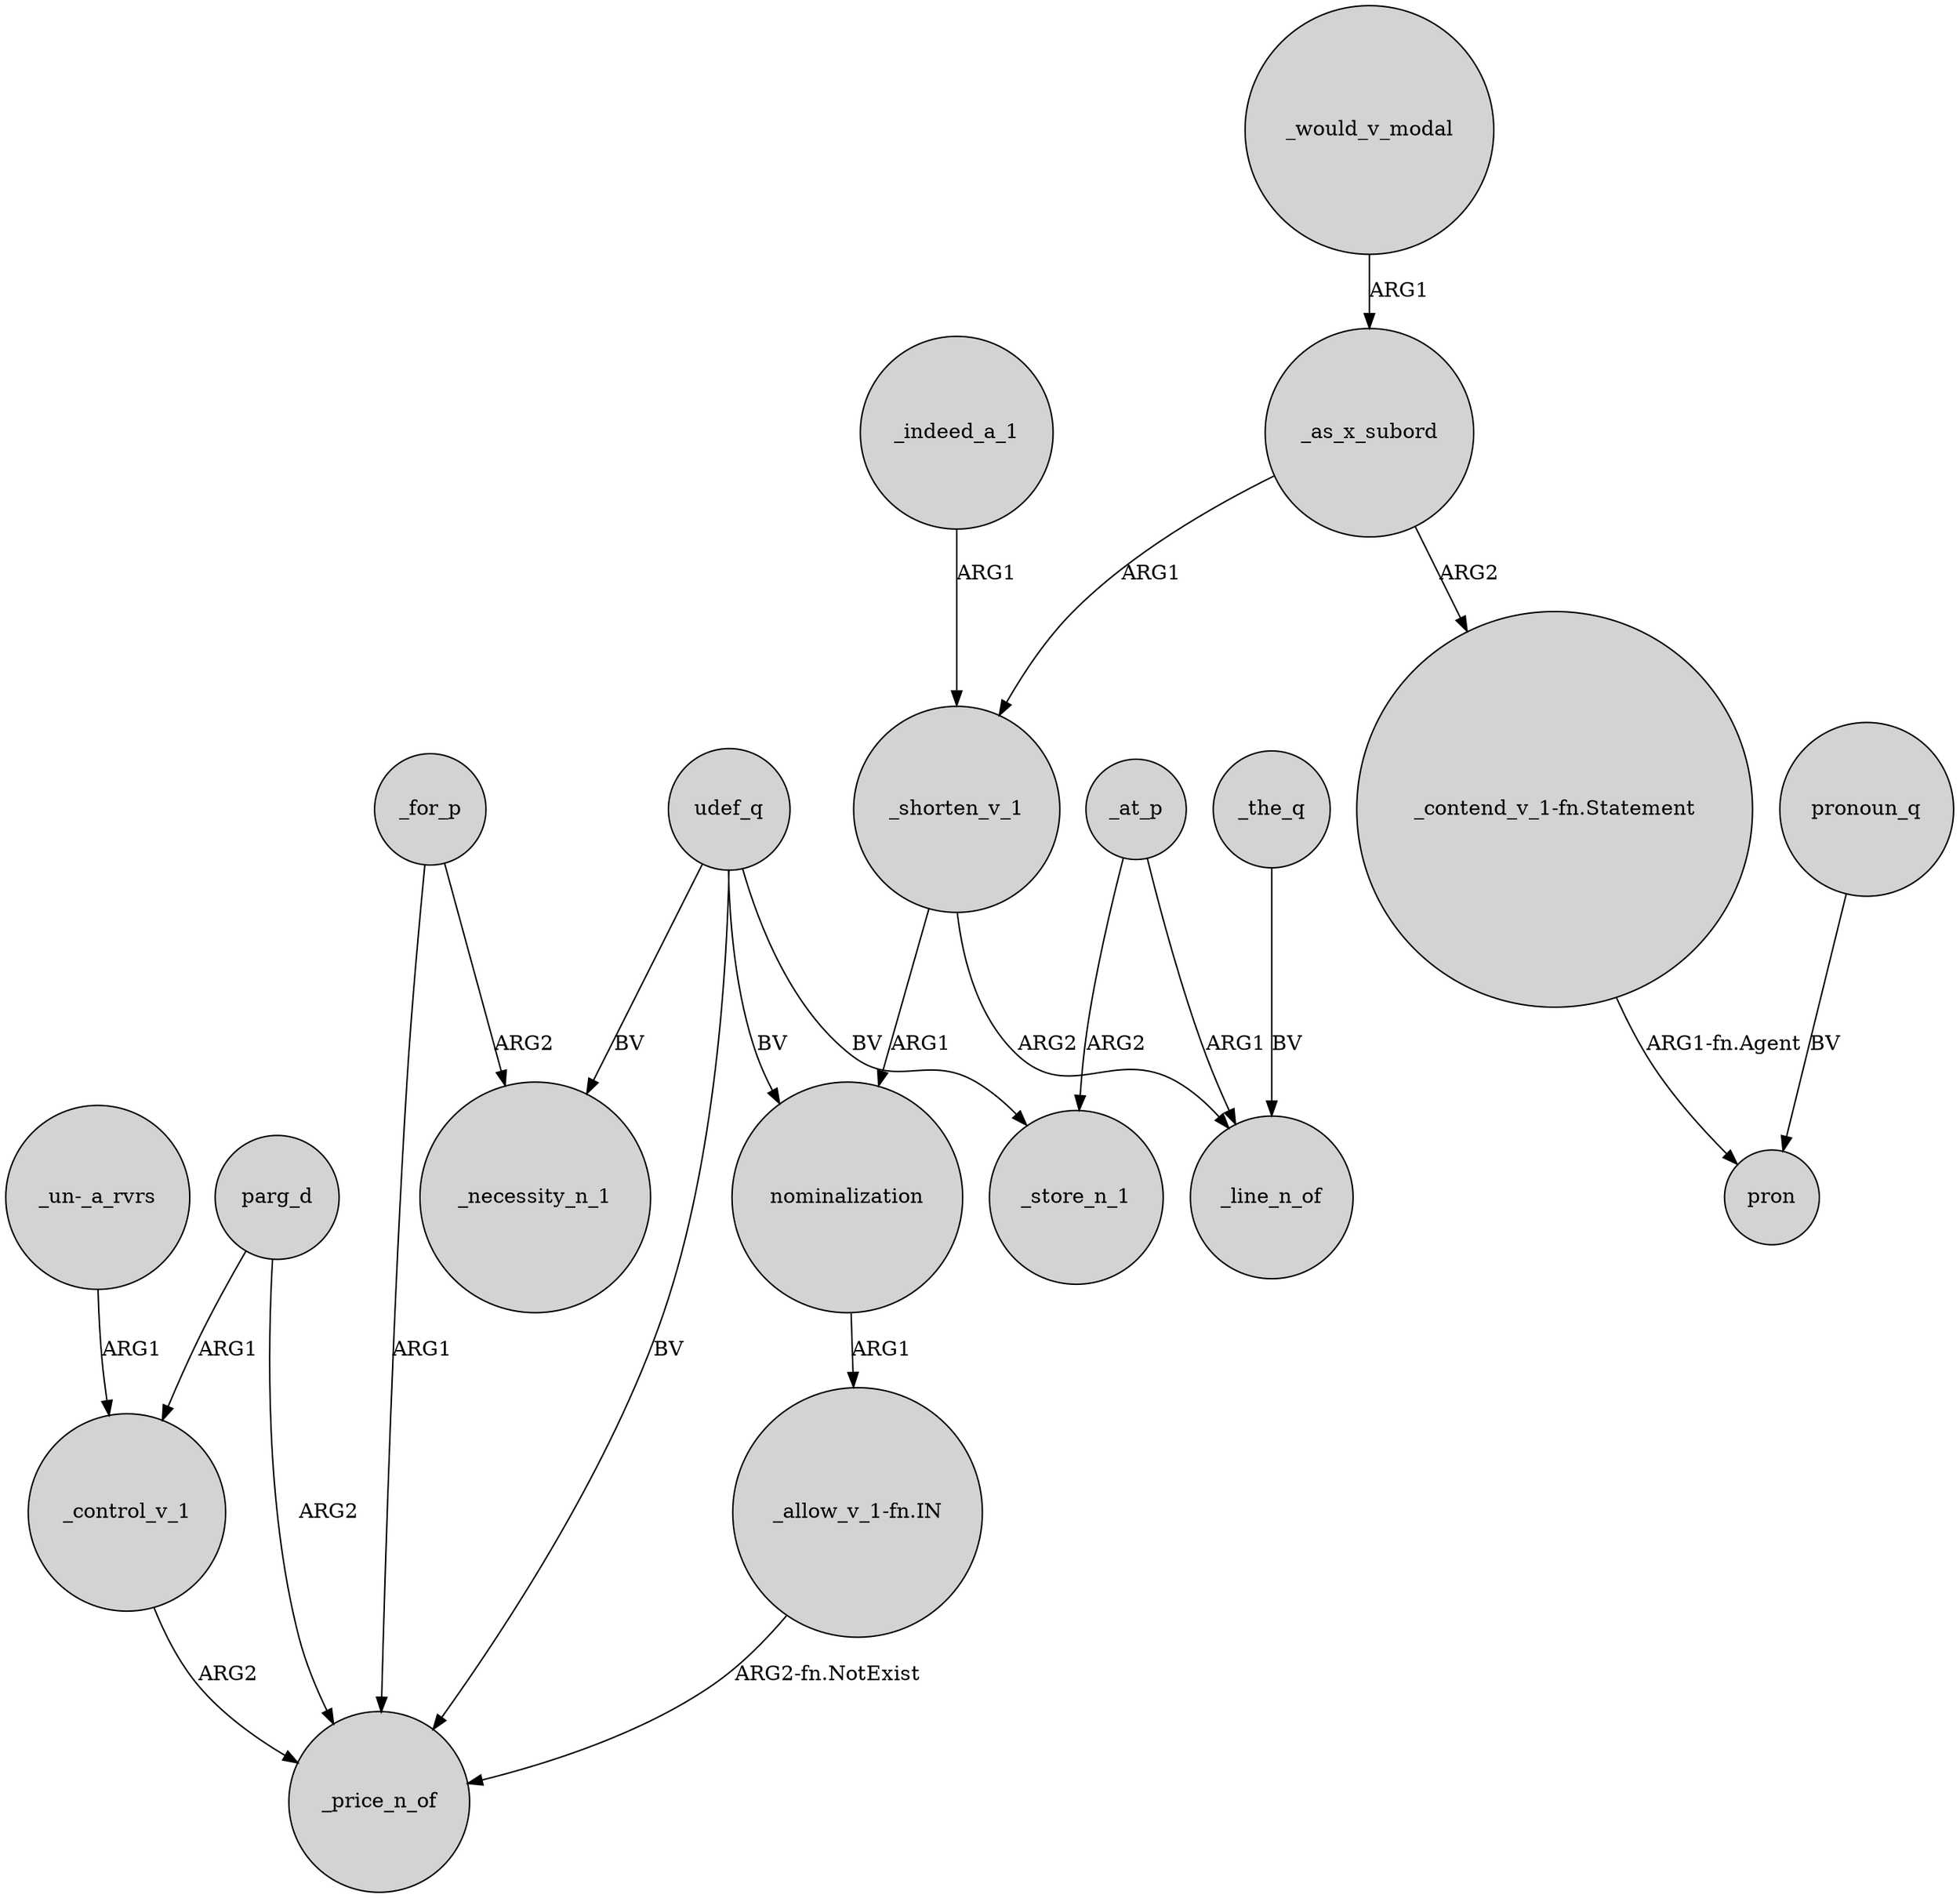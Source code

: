 digraph {
	node [shape=circle style=filled]
	"_un-_a_rvrs" -> _control_v_1 [label=ARG1]
	udef_q -> _price_n_of [label=BV]
	_the_q -> _line_n_of [label=BV]
	_at_p -> _store_n_1 [label=ARG2]
	_shorten_v_1 -> _line_n_of [label=ARG2]
	_for_p -> _necessity_n_1 [label=ARG2]
	parg_d -> _control_v_1 [label=ARG1]
	"_contend_v_1-fn.Statement" -> pron [label="ARG1-fn.Agent"]
	_would_v_modal -> _as_x_subord [label=ARG1]
	_control_v_1 -> _price_n_of [label=ARG2]
	_for_p -> _price_n_of [label=ARG1]
	pronoun_q -> pron [label=BV]
	_as_x_subord -> "_contend_v_1-fn.Statement" [label=ARG2]
	"_allow_v_1-fn.IN" -> _price_n_of [label="ARG2-fn.NotExist"]
	_as_x_subord -> _shorten_v_1 [label=ARG1]
	nominalization -> "_allow_v_1-fn.IN" [label=ARG1]
	udef_q -> nominalization [label=BV]
	udef_q -> _necessity_n_1 [label=BV]
	_indeed_a_1 -> _shorten_v_1 [label=ARG1]
	parg_d -> _price_n_of [label=ARG2]
	_at_p -> _line_n_of [label=ARG1]
	udef_q -> _store_n_1 [label=BV]
	_shorten_v_1 -> nominalization [label=ARG1]
}

